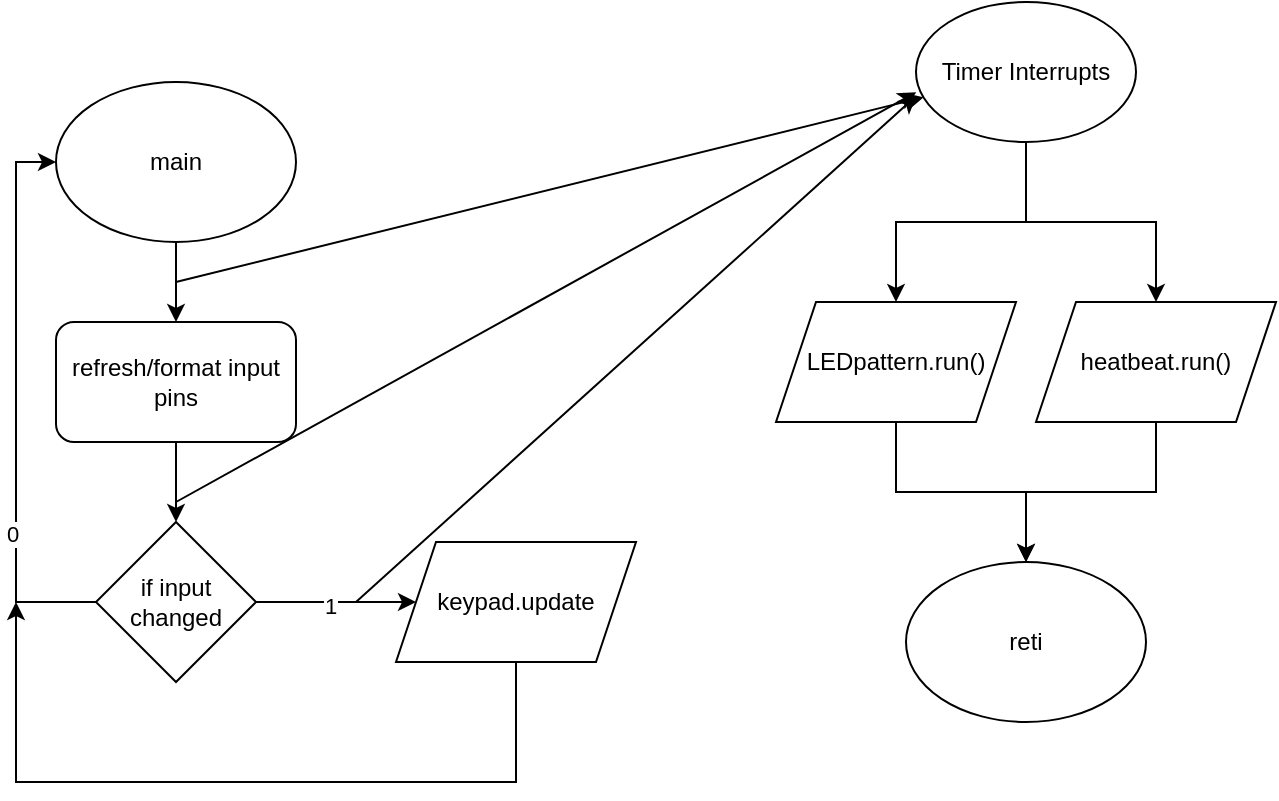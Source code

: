 <mxfile version="26.0.9" pages="5">
  <diagram id="V-HUIpXVoNAT7dUjfriR" name="MAIN">
    <mxGraphModel dx="1317" dy="957" grid="1" gridSize="10" guides="1" tooltips="1" connect="1" arrows="1" fold="1" page="1" pageScale="1" pageWidth="850" pageHeight="1100" math="0" shadow="0">
      <root>
        <mxCell id="0" />
        <mxCell id="1" parent="0" />
        <mxCell id="8yWRmHNCGHAe3YIgKVst-1" style="edgeStyle=orthogonalEdgeStyle;rounded=0;orthogonalLoop=1;jettySize=auto;html=1;entryX=0.5;entryY=0;entryDx=0;entryDy=0;" edge="1" parent="1" source="8yWRmHNCGHAe3YIgKVst-2" target="8yWRmHNCGHAe3YIgKVst-4">
          <mxGeometry relative="1" as="geometry">
            <mxPoint x="410" y="370" as="targetPoint" />
          </mxGeometry>
        </mxCell>
        <mxCell id="8yWRmHNCGHAe3YIgKVst-2" value="main" style="ellipse;whiteSpace=wrap;html=1;" vertex="1" parent="1">
          <mxGeometry x="350" y="210" width="120" height="80" as="geometry" />
        </mxCell>
        <mxCell id="8yWRmHNCGHAe3YIgKVst-3" style="edgeStyle=orthogonalEdgeStyle;rounded=0;orthogonalLoop=1;jettySize=auto;html=1;entryX=0.5;entryY=0;entryDx=0;entryDy=0;" edge="1" parent="1" source="8yWRmHNCGHAe3YIgKVst-4" target="8yWRmHNCGHAe3YIgKVst-9">
          <mxGeometry relative="1" as="geometry" />
        </mxCell>
        <mxCell id="8yWRmHNCGHAe3YIgKVst-4" value="refresh/format input pins" style="rounded=1;whiteSpace=wrap;html=1;" vertex="1" parent="1">
          <mxGeometry x="350" y="330" width="120" height="60" as="geometry" />
        </mxCell>
        <mxCell id="8yWRmHNCGHAe3YIgKVst-5" style="edgeStyle=orthogonalEdgeStyle;rounded=0;orthogonalLoop=1;jettySize=auto;html=1;" edge="1" parent="1" source="8yWRmHNCGHAe3YIgKVst-9" target="8yWRmHNCGHAe3YIgKVst-11">
          <mxGeometry relative="1" as="geometry" />
        </mxCell>
        <mxCell id="8yWRmHNCGHAe3YIgKVst-6" value="1" style="edgeLabel;html=1;align=center;verticalAlign=middle;resizable=0;points=[];" vertex="1" connectable="0" parent="8yWRmHNCGHAe3YIgKVst-5">
          <mxGeometry x="-0.089" y="-2" relative="1" as="geometry">
            <mxPoint as="offset" />
          </mxGeometry>
        </mxCell>
        <mxCell id="8yWRmHNCGHAe3YIgKVst-7" style="edgeStyle=orthogonalEdgeStyle;rounded=0;orthogonalLoop=1;jettySize=auto;html=1;entryX=0;entryY=0.5;entryDx=0;entryDy=0;" edge="1" parent="1" source="8yWRmHNCGHAe3YIgKVst-9" target="8yWRmHNCGHAe3YIgKVst-2">
          <mxGeometry relative="1" as="geometry">
            <Array as="points">
              <mxPoint x="330" y="470" />
              <mxPoint x="330" y="250" />
            </Array>
          </mxGeometry>
        </mxCell>
        <mxCell id="8yWRmHNCGHAe3YIgKVst-8" value="0" style="edgeLabel;html=1;align=center;verticalAlign=middle;resizable=0;points=[];" vertex="1" connectable="0" parent="8yWRmHNCGHAe3YIgKVst-7">
          <mxGeometry x="-0.468" y="2" relative="1" as="geometry">
            <mxPoint as="offset" />
          </mxGeometry>
        </mxCell>
        <mxCell id="8yWRmHNCGHAe3YIgKVst-9" value="if input changed" style="rhombus;whiteSpace=wrap;html=1;" vertex="1" parent="1">
          <mxGeometry x="370" y="430" width="80" height="80" as="geometry" />
        </mxCell>
        <mxCell id="8yWRmHNCGHAe3YIgKVst-10" style="edgeStyle=orthogonalEdgeStyle;rounded=0;orthogonalLoop=1;jettySize=auto;html=1;" edge="1" parent="1" source="8yWRmHNCGHAe3YIgKVst-11">
          <mxGeometry relative="1" as="geometry">
            <mxPoint x="330" y="470" as="targetPoint" />
            <Array as="points">
              <mxPoint x="580" y="560" />
              <mxPoint x="330" y="560" />
            </Array>
          </mxGeometry>
        </mxCell>
        <mxCell id="8yWRmHNCGHAe3YIgKVst-11" value="keypad.update" style="shape=parallelogram;perimeter=parallelogramPerimeter;whiteSpace=wrap;html=1;fixedSize=1;" vertex="1" parent="1">
          <mxGeometry x="520" y="440" width="120" height="60" as="geometry" />
        </mxCell>
        <mxCell id="8yWRmHNCGHAe3YIgKVst-12" style="rounded=0;orthogonalLoop=1;jettySize=auto;html=1;" edge="1" parent="1" target="8yWRmHNCGHAe3YIgKVst-16">
          <mxGeometry relative="1" as="geometry">
            <mxPoint x="410" y="310" as="sourcePoint" />
          </mxGeometry>
        </mxCell>
        <mxCell id="8yWRmHNCGHAe3YIgKVst-13" style="rounded=0;orthogonalLoop=1;jettySize=auto;html=1;entryX=0.001;entryY=0.645;entryDx=0;entryDy=0;entryPerimeter=0;" edge="1" parent="1" target="8yWRmHNCGHAe3YIgKVst-16">
          <mxGeometry relative="1" as="geometry">
            <mxPoint x="410" y="420" as="sourcePoint" />
          </mxGeometry>
        </mxCell>
        <mxCell id="8yWRmHNCGHAe3YIgKVst-14" style="rounded=0;orthogonalLoop=1;jettySize=auto;html=1;entryX=0.002;entryY=0.67;entryDx=0;entryDy=0;entryPerimeter=0;" edge="1" parent="1" target="8yWRmHNCGHAe3YIgKVst-16">
          <mxGeometry relative="1" as="geometry">
            <mxPoint x="500" y="470" as="sourcePoint" />
          </mxGeometry>
        </mxCell>
        <mxCell id="8yWRmHNCGHAe3YIgKVst-15" style="edgeStyle=orthogonalEdgeStyle;rounded=0;orthogonalLoop=1;jettySize=auto;html=1;entryX=0.5;entryY=0;entryDx=0;entryDy=0;" edge="1" parent="1" source="8yWRmHNCGHAe3YIgKVst-16" target="8yWRmHNCGHAe3YIgKVst-21">
          <mxGeometry relative="1" as="geometry" />
        </mxCell>
        <mxCell id="8yWRmHNCGHAe3YIgKVst-16" value="Timer Interrupts" style="ellipse;whiteSpace=wrap;html=1;" vertex="1" parent="1">
          <mxGeometry x="780" y="170" width="110" height="70" as="geometry" />
        </mxCell>
        <mxCell id="8yWRmHNCGHAe3YIgKVst-17" style="edgeStyle=orthogonalEdgeStyle;rounded=0;orthogonalLoop=1;jettySize=auto;html=1;" edge="1" parent="1" source="8yWRmHNCGHAe3YIgKVst-18" target="8yWRmHNCGHAe3YIgKVst-22">
          <mxGeometry relative="1" as="geometry" />
        </mxCell>
        <mxCell id="8yWRmHNCGHAe3YIgKVst-18" value="LEDpattern.run()" style="shape=parallelogram;perimeter=parallelogramPerimeter;whiteSpace=wrap;html=1;fixedSize=1;" vertex="1" parent="1">
          <mxGeometry x="710" y="320" width="120" height="60" as="geometry" />
        </mxCell>
        <mxCell id="8yWRmHNCGHAe3YIgKVst-19" style="edgeStyle=orthogonalEdgeStyle;rounded=0;orthogonalLoop=1;jettySize=auto;html=1;entryX=0.5;entryY=0;entryDx=0;entryDy=0;" edge="1" parent="1" source="8yWRmHNCGHAe3YIgKVst-16" target="8yWRmHNCGHAe3YIgKVst-18">
          <mxGeometry relative="1" as="geometry" />
        </mxCell>
        <mxCell id="8yWRmHNCGHAe3YIgKVst-20" style="edgeStyle=orthogonalEdgeStyle;rounded=0;orthogonalLoop=1;jettySize=auto;html=1;" edge="1" parent="1" source="8yWRmHNCGHAe3YIgKVst-21" target="8yWRmHNCGHAe3YIgKVst-22">
          <mxGeometry relative="1" as="geometry" />
        </mxCell>
        <mxCell id="8yWRmHNCGHAe3YIgKVst-21" value="heatbeat.run()" style="shape=parallelogram;perimeter=parallelogramPerimeter;whiteSpace=wrap;html=1;fixedSize=1;" vertex="1" parent="1">
          <mxGeometry x="840" y="320" width="120" height="60" as="geometry" />
        </mxCell>
        <mxCell id="8yWRmHNCGHAe3YIgKVst-22" value="reti" style="ellipse;whiteSpace=wrap;html=1;" vertex="1" parent="1">
          <mxGeometry x="775" y="450" width="120" height="80" as="geometry" />
        </mxCell>
      </root>
    </mxGraphModel>
  </diagram>
  <diagram name="Keypad" id="itfLD-6n6ICBp8Om0iNH">
    <mxGraphModel dx="1013" dy="736" grid="1" gridSize="10" guides="1" tooltips="1" connect="1" arrows="1" fold="1" page="1" pageScale="1" pageWidth="850" pageHeight="1100" math="0" shadow="0">
      <root>
        <mxCell id="0" />
        <mxCell id="1" parent="0" />
        <mxCell id="qDnunGxjtjicK0JczOKf-1" style="edgeStyle=orthogonalEdgeStyle;rounded=0;orthogonalLoop=1;jettySize=auto;html=1;entryX=0.5;entryY=0;entryDx=0;entryDy=0;" edge="1" parent="1" source="qDnunGxjtjicK0JczOKf-2">
          <mxGeometry relative="1" as="geometry">
            <mxPoint x="340" y="380" as="targetPoint" />
          </mxGeometry>
        </mxCell>
        <mxCell id="qDnunGxjtjicK0JczOKf-2" value="keypad_update" style="ellipse;whiteSpace=wrap;html=1;" vertex="1" parent="1">
          <mxGeometry x="280" y="260" width="120" height="80" as="geometry" />
        </mxCell>
        <mxCell id="qDnunGxjtjicK0JczOKf-3" value="keypad_init():&lt;div&gt;led_rgb_init()&lt;/div&gt;&lt;div&gt;led_array_init()&lt;/div&gt;&lt;div&gt;P2.1&lt;/div&gt;&lt;div&gt;P6.0&lt;/div&gt;&lt;div&gt;P6.1&lt;/div&gt;&lt;div&gt;P6.2&lt;/div&gt;&lt;div&gt;P6.3&lt;/div&gt;&lt;div&gt;P6.4&lt;/div&gt;&lt;div&gt;P3.7&lt;/div&gt;&lt;div&gt;P2.4&lt;/div&gt;" style="shape=document;whiteSpace=wrap;html=1;boundedLbl=1;" vertex="1" parent="1">
          <mxGeometry x="70" y="260" width="120" height="340" as="geometry" />
        </mxCell>
        <mxCell id="qDnunGxjtjicK0JczOKf-4" style="edgeStyle=orthogonalEdgeStyle;rounded=0;orthogonalLoop=1;jettySize=auto;html=1;exitX=1.005;exitY=0.119;exitDx=0;exitDy=0;exitPerimeter=0;" edge="1" parent="1" source="qDnunGxjtjicK0JczOKf-3" target="qDnunGxjtjicK0JczOKf-2">
          <mxGeometry relative="1" as="geometry" />
        </mxCell>
        <mxCell id="qDnunGxjtjicK0JczOKf-5" style="edgeStyle=orthogonalEdgeStyle;rounded=0;orthogonalLoop=1;jettySize=auto;html=1;" edge="1" parent="1" source="qDnunGxjtjicK0JczOKf-9" target="qDnunGxjtjicK0JczOKf-10">
          <mxGeometry relative="1" as="geometry">
            <mxPoint x="912.5" y="680" as="targetPoint" />
          </mxGeometry>
        </mxCell>
        <mxCell id="qDnunGxjtjicK0JczOKf-6" value="0" style="edgeLabel;html=1;align=center;verticalAlign=middle;resizable=0;points=[];" vertex="1" connectable="0" parent="qDnunGxjtjicK0JczOKf-5">
          <mxGeometry x="0.04" relative="1" as="geometry">
            <mxPoint as="offset" />
          </mxGeometry>
        </mxCell>
        <mxCell id="qDnunGxjtjicK0JczOKf-7" style="edgeStyle=orthogonalEdgeStyle;rounded=0;orthogonalLoop=1;jettySize=auto;html=1;" edge="1" parent="1" source="qDnunGxjtjicK0JczOKf-9" target="qDnunGxjtjicK0JczOKf-12">
          <mxGeometry relative="1" as="geometry" />
        </mxCell>
        <mxCell id="qDnunGxjtjicK0JczOKf-8" value="1" style="edgeLabel;html=1;align=center;verticalAlign=middle;resizable=0;points=[];" vertex="1" connectable="0" parent="qDnunGxjtjicK0JczOKf-7">
          <mxGeometry x="0.061" relative="1" as="geometry">
            <mxPoint as="offset" />
          </mxGeometry>
        </mxCell>
        <mxCell id="qDnunGxjtjicK0JczOKf-9" value="check if 4th logged&lt;div&gt;(4 digit)&lt;/div&gt;" style="rhombus;whiteSpace=wrap;html=1;" vertex="1" parent="1">
          <mxGeometry x="850" y="440" width="125" height="120" as="geometry" />
        </mxCell>
        <mxCell id="qDnunGxjtjicK0JczOKf-10" value="return" style="ellipse;whiteSpace=wrap;html=1;" vertex="1" parent="1">
          <mxGeometry x="852.5" y="740" width="120" height="80" as="geometry" />
        </mxCell>
        <mxCell id="qDnunGxjtjicK0JczOKf-11" style="edgeStyle=orthogonalEdgeStyle;rounded=0;orthogonalLoop=1;jettySize=auto;html=1;entryX=0.5;entryY=0;entryDx=0;entryDy=0;" edge="1" parent="1" source="qDnunGxjtjicK0JczOKf-12" target="qDnunGxjtjicK0JczOKf-16">
          <mxGeometry relative="1" as="geometry" />
        </mxCell>
        <mxCell id="qDnunGxjtjicK0JczOKf-12" value="keypad_validate" style="shape=parallelogram;perimeter=parallelogramPerimeter;whiteSpace=wrap;html=1;fixedSize=1;" vertex="1" parent="1">
          <mxGeometry x="1022.5" y="470" width="120" height="60" as="geometry" />
        </mxCell>
        <mxCell id="qDnunGxjtjicK0JczOKf-13" style="edgeStyle=orthogonalEdgeStyle;rounded=0;orthogonalLoop=1;jettySize=auto;html=1;entryX=1;entryY=0.5;entryDx=0;entryDy=0;" edge="1" parent="1" source="qDnunGxjtjicK0JczOKf-16" target="qDnunGxjtjicK0JczOKf-10">
          <mxGeometry relative="1" as="geometry">
            <Array as="points">
              <mxPoint x="1083" y="780" />
            </Array>
          </mxGeometry>
        </mxCell>
        <mxCell id="qDnunGxjtjicK0JczOKf-14" value="0" style="edgeLabel;html=1;align=center;verticalAlign=middle;resizable=0;points=[];" vertex="1" connectable="0" parent="qDnunGxjtjicK0JczOKf-13">
          <mxGeometry x="-0.629" y="2" relative="1" as="geometry">
            <mxPoint as="offset" />
          </mxGeometry>
        </mxCell>
        <mxCell id="qDnunGxjtjicK0JczOKf-15" style="edgeStyle=orthogonalEdgeStyle;rounded=0;orthogonalLoop=1;jettySize=auto;html=1;entryX=0.5;entryY=0;entryDx=0;entryDy=0;" edge="1" parent="1" source="qDnunGxjtjicK0JczOKf-16" target="qDnunGxjtjicK0JczOKf-32">
          <mxGeometry relative="1" as="geometry" />
        </mxCell>
        <mxCell id="qDnunGxjtjicK0JczOKf-16" value="check returned value" style="rhombus;whiteSpace=wrap;html=1;" vertex="1" parent="1">
          <mxGeometry x="1027.5" y="570" width="110" height="110" as="geometry" />
        </mxCell>
        <mxCell id="qDnunGxjtjicK0JczOKf-17" style="edgeStyle=orthogonalEdgeStyle;rounded=0;orthogonalLoop=1;jettySize=auto;html=1;" edge="1" parent="1" source="qDnunGxjtjicK0JczOKf-21" target="qDnunGxjtjicK0JczOKf-23">
          <mxGeometry relative="1" as="geometry" />
        </mxCell>
        <mxCell id="qDnunGxjtjicK0JczOKf-18" value="0" style="edgeLabel;html=1;align=center;verticalAlign=middle;resizable=0;points=[];" vertex="1" connectable="0" parent="qDnunGxjtjicK0JczOKf-17">
          <mxGeometry x="-0.161" relative="1" as="geometry">
            <mxPoint x="1" as="offset" />
          </mxGeometry>
        </mxCell>
        <mxCell id="qDnunGxjtjicK0JczOKf-19" style="edgeStyle=orthogonalEdgeStyle;rounded=0;orthogonalLoop=1;jettySize=auto;html=1;" edge="1" parent="1" source="qDnunGxjtjicK0JczOKf-21">
          <mxGeometry relative="1" as="geometry">
            <mxPoint x="340" y="540" as="targetPoint" />
          </mxGeometry>
        </mxCell>
        <mxCell id="qDnunGxjtjicK0JczOKf-20" value="1" style="edgeLabel;html=1;align=center;verticalAlign=middle;resizable=0;points=[];" vertex="1" connectable="0" parent="qDnunGxjtjicK0JczOKf-19">
          <mxGeometry x="-0.233" y="-1" relative="1" as="geometry">
            <mxPoint as="offset" />
          </mxGeometry>
        </mxCell>
        <mxCell id="qDnunGxjtjicK0JczOKf-21" value="check if unlocked" style="rhombus;whiteSpace=wrap;html=1;" vertex="1" parent="1">
          <mxGeometry x="277.5" y="380" width="125" height="120" as="geometry" />
        </mxCell>
        <mxCell id="qDnunGxjtjicK0JczOKf-22" style="edgeStyle=orthogonalEdgeStyle;rounded=0;orthogonalLoop=1;jettySize=auto;html=1;entryX=0.5;entryY=0;entryDx=0;entryDy=0;" edge="1" parent="1" source="qDnunGxjtjicK0JczOKf-23" target="qDnunGxjtjicK0JczOKf-26">
          <mxGeometry relative="1" as="geometry" />
        </mxCell>
        <mxCell id="qDnunGxjtjicK0JczOKf-23" value="keypad_log_input" style="shape=parallelogram;perimeter=parallelogramPerimeter;whiteSpace=wrap;html=1;fixedSize=1;" vertex="1" parent="1">
          <mxGeometry x="550" y="410" width="140" height="60" as="geometry" />
        </mxCell>
        <mxCell id="qDnunGxjtjicK0JczOKf-24" style="edgeStyle=orthogonalEdgeStyle;rounded=0;orthogonalLoop=1;jettySize=auto;html=1;entryX=0.5;entryY=1;entryDx=0;entryDy=0;" edge="1" parent="1" source="qDnunGxjtjicK0JczOKf-25" target="qDnunGxjtjicK0JczOKf-26">
          <mxGeometry relative="1" as="geometry" />
        </mxCell>
        <mxCell id="qDnunGxjtjicK0JczOKf-25" value="keypad_set_pattern" style="shape=parallelogram;perimeter=parallelogramPerimeter;whiteSpace=wrap;html=1;fixedSize=1;" vertex="1" parent="1">
          <mxGeometry x="270" y="710" width="140" height="60" as="geometry" />
        </mxCell>
        <mxCell id="qDnunGxjtjicK0JczOKf-26" value="return" style="ellipse;whiteSpace=wrap;html=1;" vertex="1" parent="1">
          <mxGeometry x="560" y="560" width="120" height="80" as="geometry" />
        </mxCell>
        <mxCell id="qDnunGxjtjicK0JczOKf-27" style="edgeStyle=orthogonalEdgeStyle;rounded=0;orthogonalLoop=1;jettySize=auto;html=1;entryX=0.5;entryY=0;entryDx=0;entryDy=0;" edge="1" parent="1" source="qDnunGxjtjicK0JczOKf-28" target="qDnunGxjtjicK0JczOKf-30">
          <mxGeometry relative="1" as="geometry" />
        </mxCell>
        <mxCell id="qDnunGxjtjicK0JczOKf-28" value="keypad_log_input" style="ellipse;whiteSpace=wrap;html=1;" vertex="1" parent="1">
          <mxGeometry x="852.5" y="200" width="120" height="80" as="geometry" />
        </mxCell>
        <mxCell id="qDnunGxjtjicK0JczOKf-29" style="edgeStyle=orthogonalEdgeStyle;rounded=0;orthogonalLoop=1;jettySize=auto;html=1;entryX=0.5;entryY=0;entryDx=0;entryDy=0;" edge="1" parent="1" source="qDnunGxjtjicK0JczOKf-30" target="qDnunGxjtjicK0JczOKf-9">
          <mxGeometry relative="1" as="geometry" />
        </mxCell>
        <mxCell id="qDnunGxjtjicK0JczOKf-30" value="append to log variable" style="rounded=1;whiteSpace=wrap;html=1;" vertex="1" parent="1">
          <mxGeometry x="852.5" y="330" width="120" height="60" as="geometry" />
        </mxCell>
        <mxCell id="qDnunGxjtjicK0JczOKf-31" style="edgeStyle=orthogonalEdgeStyle;rounded=0;orthogonalLoop=1;jettySize=auto;html=1;entryX=1;entryY=0.5;entryDx=0;entryDy=0;" edge="1" parent="1" source="qDnunGxjtjicK0JczOKf-32" target="qDnunGxjtjicK0JczOKf-10">
          <mxGeometry relative="1" as="geometry">
            <mxPoint x="1090" y="780" as="targetPoint" />
            <Array as="points">
              <mxPoint x="1198" y="780" />
            </Array>
          </mxGeometry>
        </mxCell>
        <mxCell id="qDnunGxjtjicK0JczOKf-32" value="unlock" style="rounded=1;whiteSpace=wrap;html=1;" vertex="1" parent="1">
          <mxGeometry x="1138" y="700" width="120" height="60" as="geometry" />
        </mxCell>
        <mxCell id="qDnunGxjtjicK0JczOKf-35" style="edgeStyle=orthogonalEdgeStyle;rounded=0;orthogonalLoop=1;jettySize=auto;html=1;entryX=0;entryY=0.5;entryDx=0;entryDy=0;" edge="1" parent="1" source="qDnunGxjtjicK0JczOKf-39" target="qDnunGxjtjicK0JczOKf-41">
          <mxGeometry relative="1" as="geometry" />
        </mxCell>
        <mxCell id="qDnunGxjtjicK0JczOKf-36" value="1" style="edgeLabel;html=1;align=center;verticalAlign=middle;resizable=0;points=[];" vertex="1" connectable="0" parent="qDnunGxjtjicK0JczOKf-35">
          <mxGeometry x="-0.137" relative="1" as="geometry">
            <mxPoint as="offset" />
          </mxGeometry>
        </mxCell>
        <mxCell id="qDnunGxjtjicK0JczOKf-37" style="edgeStyle=orthogonalEdgeStyle;rounded=0;orthogonalLoop=1;jettySize=auto;html=1;entryX=0.5;entryY=0;entryDx=0;entryDy=0;" edge="1" parent="1" source="qDnunGxjtjicK0JczOKf-39" target="qDnunGxjtjicK0JczOKf-25">
          <mxGeometry relative="1" as="geometry" />
        </mxCell>
        <mxCell id="qDnunGxjtjicK0JczOKf-38" value="0" style="edgeLabel;html=1;align=center;verticalAlign=middle;resizable=0;points=[];" vertex="1" connectable="0" parent="qDnunGxjtjicK0JczOKf-37">
          <mxGeometry x="-0.08" y="-1" relative="1" as="geometry">
            <mxPoint as="offset" />
          </mxGeometry>
        </mxCell>
        <mxCell id="qDnunGxjtjicK0JczOKf-39" value="check if input == &#39;D&#39;" style="rhombus;whiteSpace=wrap;html=1;" vertex="1" parent="1">
          <mxGeometry x="277.5" y="540" width="125" height="120" as="geometry" />
        </mxCell>
        <mxCell id="qDnunGxjtjicK0JczOKf-40" style="edgeStyle=orthogonalEdgeStyle;rounded=0;orthogonalLoop=1;jettySize=auto;html=1;entryX=0;entryY=0.5;entryDx=0;entryDy=0;" edge="1" parent="1" source="qDnunGxjtjicK0JczOKf-41" target="qDnunGxjtjicK0JczOKf-26">
          <mxGeometry relative="1" as="geometry" />
        </mxCell>
        <mxCell id="qDnunGxjtjicK0JczOKf-41" value="lock" style="rounded=1;whiteSpace=wrap;html=1;" vertex="1" parent="1">
          <mxGeometry x="450" y="570" width="65" height="60" as="geometry" />
        </mxCell>
      </root>
    </mxGraphModel>
  </diagram>
  <diagram id="jgpjLq3LpPd_nefZWUej" name="Heartbeat">
    <mxGraphModel dx="1317" dy="957" grid="1" gridSize="10" guides="1" tooltips="1" connect="1" arrows="1" fold="1" page="1" pageScale="1" pageWidth="850" pageHeight="1100" math="0" shadow="0">
      <root>
        <mxCell id="0" />
        <mxCell id="1" parent="0" />
        <mxCell id="3qRw8UAq92WdamfLbFFM-1" style="edgeStyle=orthogonalEdgeStyle;rounded=0;orthogonalLoop=1;jettySize=auto;html=1;entryX=0.5;entryY=0;entryDx=0;entryDy=0;" edge="1" parent="1" source="3qRw8UAq92WdamfLbFFM-2">
          <mxGeometry relative="1" as="geometry">
            <mxPoint x="440" y="390" as="targetPoint" />
          </mxGeometry>
        </mxCell>
        <mxCell id="3qRw8UAq92WdamfLbFFM-2" value="heartbeat_timer" style="ellipse;whiteSpace=wrap;html=1;" vertex="1" parent="1">
          <mxGeometry x="380" y="270" width="120" height="80" as="geometry" />
        </mxCell>
        <mxCell id="3qRw8UAq92WdamfLbFFM-3" style="edgeStyle=orthogonalEdgeStyle;rounded=0;orthogonalLoop=1;jettySize=auto;html=1;entryX=0.5;entryY=0;entryDx=0;entryDy=0;" edge="1" parent="1" target="3qRw8UAq92WdamfLbFFM-4">
          <mxGeometry relative="1" as="geometry">
            <mxPoint x="440" y="450" as="sourcePoint" />
          </mxGeometry>
        </mxCell>
        <mxCell id="3qRw8UAq92WdamfLbFFM-4" value="Return" style="ellipse;whiteSpace=wrap;html=1;" vertex="1" parent="1">
          <mxGeometry x="380" y="490" width="120" height="80" as="geometry" />
        </mxCell>
        <mxCell id="3qRw8UAq92WdamfLbFFM-5" style="edgeStyle=orthogonalEdgeStyle;rounded=0;orthogonalLoop=1;jettySize=auto;html=1;entryX=0;entryY=0.5;entryDx=0;entryDy=0;exitX=0.985;exitY=0.4;exitDx=0;exitDy=0;exitPerimeter=0;" edge="1" parent="1" source="3qRw8UAq92WdamfLbFFM-6" target="3qRw8UAq92WdamfLbFFM-2">
          <mxGeometry relative="1" as="geometry" />
        </mxCell>
        <mxCell id="3qRw8UAq92WdamfLbFFM-6" value="&lt;div&gt;heartbeat_init():&lt;/div&gt;P6.6 OUT&lt;div&gt;TB1CCR0 = 1s&lt;br&gt;&lt;/div&gt;" style="shape=document;whiteSpace=wrap;html=1;boundedLbl=1;" vertex="1" parent="1">
          <mxGeometry x="180" y="270" width="120" height="100" as="geometry" />
        </mxCell>
        <mxCell id="3qRw8UAq92WdamfLbFFM-7" style="edgeStyle=orthogonalEdgeStyle;rounded=0;orthogonalLoop=1;jettySize=auto;html=1;entryX=0;entryY=0.5;entryDx=0;entryDy=0;" edge="1" parent="1" source="3qRw8UAq92WdamfLbFFM-8" target="3qRw8UAq92WdamfLbFFM-10">
          <mxGeometry relative="1" as="geometry" />
        </mxCell>
        <mxCell id="3qRw8UAq92WdamfLbFFM-8" value="heartbeat_run()" style="shape=parallelogram;perimeter=parallelogramPerimeter;whiteSpace=wrap;html=1;fixedSize=1;" vertex="1" parent="1">
          <mxGeometry x="380" y="390" width="120" height="60" as="geometry" />
        </mxCell>
        <mxCell id="3qRw8UAq92WdamfLbFFM-9" style="edgeStyle=orthogonalEdgeStyle;rounded=0;orthogonalLoop=1;jettySize=auto;html=1;entryX=0.5;entryY=0;entryDx=0;entryDy=0;" edge="1" parent="1" source="3qRw8UAq92WdamfLbFFM-10" target="3qRw8UAq92WdamfLbFFM-11">
          <mxGeometry relative="1" as="geometry" />
        </mxCell>
        <mxCell id="3qRw8UAq92WdamfLbFFM-10" value="heartbeat_run" style="ellipse;whiteSpace=wrap;html=1;" vertex="1" parent="1">
          <mxGeometry x="620" y="270" width="120" height="80" as="geometry" />
        </mxCell>
        <mxCell id="3qRw8UAq92WdamfLbFFM-11" value="xor P6.6" style="rounded=1;whiteSpace=wrap;html=1;" vertex="1" parent="1">
          <mxGeometry x="620" y="380" width="120" height="60" as="geometry" />
        </mxCell>
        <mxCell id="3qRw8UAq92WdamfLbFFM-12" style="edgeStyle=orthogonalEdgeStyle;rounded=0;orthogonalLoop=1;jettySize=auto;html=1;entryX=0.5;entryY=0;entryDx=0;entryDy=0;" edge="1" parent="1" target="3qRw8UAq92WdamfLbFFM-13">
          <mxGeometry relative="1" as="geometry">
            <mxPoint x="680" y="440" as="sourcePoint" />
          </mxGeometry>
        </mxCell>
        <mxCell id="3qRw8UAq92WdamfLbFFM-13" value="Return" style="ellipse;whiteSpace=wrap;html=1;" vertex="1" parent="1">
          <mxGeometry x="620" y="480" width="120" height="80" as="geometry" />
        </mxCell>
      </root>
    </mxGraphModel>
  </diagram>
  <diagram id="HHGhsxDavThJ9KjUfUX2" name="LEDarray">
    <mxGraphModel dx="2167" dy="957" grid="1" gridSize="10" guides="1" tooltips="1" connect="1" arrows="1" fold="1" page="1" pageScale="1" pageWidth="850" pageHeight="1100" math="0" shadow="0">
      <root>
        <mxCell id="0" />
        <mxCell id="1" parent="0" />
        <mxCell id="hqW4MYml1YbkXaqbCflf-1" style="edgeStyle=orthogonalEdgeStyle;rounded=0;orthogonalLoop=1;jettySize=auto;html=1;entryX=0.5;entryY=0;entryDx=0;entryDy=0;" edge="1" parent="1" source="hqW4MYml1YbkXaqbCflf-2">
          <mxGeometry relative="1" as="geometry">
            <mxPoint x="-485" y="340" as="targetPoint" />
          </mxGeometry>
        </mxCell>
        <mxCell id="hqW4MYml1YbkXaqbCflf-2" value="LEDarray_set_pattern" style="ellipse;whiteSpace=wrap;html=1;" vertex="1" parent="1">
          <mxGeometry x="-545" y="200" width="120" height="80" as="geometry" />
        </mxCell>
        <mxCell id="hqW4MYml1YbkXaqbCflf-3" style="edgeStyle=orthogonalEdgeStyle;rounded=0;orthogonalLoop=1;jettySize=auto;html=1;" edge="1" parent="1" source="hqW4MYml1YbkXaqbCflf-7" target="hqW4MYml1YbkXaqbCflf-9">
          <mxGeometry relative="1" as="geometry" />
        </mxCell>
        <mxCell id="hqW4MYml1YbkXaqbCflf-4" value="1" style="edgeLabel;html=1;align=center;verticalAlign=middle;resizable=0;points=[];" vertex="1" connectable="0" parent="hqW4MYml1YbkXaqbCflf-3">
          <mxGeometry x="-0.103" y="-2" relative="1" as="geometry">
            <mxPoint as="offset" />
          </mxGeometry>
        </mxCell>
        <mxCell id="hqW4MYml1YbkXaqbCflf-5" style="edgeStyle=orthogonalEdgeStyle;rounded=0;orthogonalLoop=1;jettySize=auto;html=1;" edge="1" parent="1" source="hqW4MYml1YbkXaqbCflf-7">
          <mxGeometry relative="1" as="geometry">
            <mxPoint x="-485" y="510" as="targetPoint" />
          </mxGeometry>
        </mxCell>
        <mxCell id="hqW4MYml1YbkXaqbCflf-6" value="0" style="edgeLabel;html=1;align=center;verticalAlign=middle;resizable=0;points=[];" vertex="1" connectable="0" parent="hqW4MYml1YbkXaqbCflf-5">
          <mxGeometry x="-0.129" y="-3" relative="1" as="geometry">
            <mxPoint as="offset" />
          </mxGeometry>
        </mxCell>
        <mxCell id="hqW4MYml1YbkXaqbCflf-7" value="case 0" style="rhombus;whiteSpace=wrap;html=1;" vertex="1" parent="1">
          <mxGeometry x="-547.5" y="340" width="125" height="120" as="geometry" />
        </mxCell>
        <mxCell id="hqW4MYml1YbkXaqbCflf-8" style="edgeStyle=orthogonalEdgeStyle;rounded=0;orthogonalLoop=1;jettySize=auto;html=1;entryX=1;entryY=0.5;entryDx=0;entryDy=0;" edge="1" parent="1" source="hqW4MYml1YbkXaqbCflf-9" target="hqW4MYml1YbkXaqbCflf-22">
          <mxGeometry relative="1" as="geometry">
            <Array as="points">
              <mxPoint x="-200" y="400" />
              <mxPoint x="-200" y="890" />
            </Array>
          </mxGeometry>
        </mxCell>
        <mxCell id="hqW4MYml1YbkXaqbCflf-9" value="led_array_pattern0" style="shape=parallelogram;perimeter=parallelogramPerimeter;whiteSpace=wrap;html=1;fixedSize=1;" vertex="1" parent="1">
          <mxGeometry x="-360" y="370" width="140" height="60" as="geometry" />
        </mxCell>
        <mxCell id="hqW4MYml1YbkXaqbCflf-10" style="edgeStyle=orthogonalEdgeStyle;rounded=0;orthogonalLoop=1;jettySize=auto;html=1;" edge="1" parent="1" source="hqW4MYml1YbkXaqbCflf-14" target="hqW4MYml1YbkXaqbCflf-16">
          <mxGeometry relative="1" as="geometry" />
        </mxCell>
        <mxCell id="hqW4MYml1YbkXaqbCflf-11" value="1" style="edgeLabel;html=1;align=center;verticalAlign=middle;resizable=0;points=[];" vertex="1" connectable="0" parent="hqW4MYml1YbkXaqbCflf-10">
          <mxGeometry x="-0.103" y="-2" relative="1" as="geometry">
            <mxPoint as="offset" />
          </mxGeometry>
        </mxCell>
        <mxCell id="hqW4MYml1YbkXaqbCflf-12" style="edgeStyle=orthogonalEdgeStyle;rounded=0;orthogonalLoop=1;jettySize=auto;html=1;" edge="1" parent="1" source="hqW4MYml1YbkXaqbCflf-14">
          <mxGeometry relative="1" as="geometry">
            <mxPoint x="-485" y="680" as="targetPoint" />
          </mxGeometry>
        </mxCell>
        <mxCell id="hqW4MYml1YbkXaqbCflf-13" value="0" style="edgeLabel;html=1;align=center;verticalAlign=middle;resizable=0;points=[];" vertex="1" connectable="0" parent="hqW4MYml1YbkXaqbCflf-12">
          <mxGeometry x="-0.129" y="-3" relative="1" as="geometry">
            <mxPoint as="offset" />
          </mxGeometry>
        </mxCell>
        <mxCell id="hqW4MYml1YbkXaqbCflf-14" value="case 1" style="rhombus;whiteSpace=wrap;html=1;" vertex="1" parent="1">
          <mxGeometry x="-547.5" y="510" width="125" height="120" as="geometry" />
        </mxCell>
        <mxCell id="hqW4MYml1YbkXaqbCflf-15" style="edgeStyle=orthogonalEdgeStyle;rounded=0;orthogonalLoop=1;jettySize=auto;html=1;exitX=1;exitY=0.5;exitDx=0;exitDy=0;entryX=1;entryY=0.5;entryDx=0;entryDy=0;" edge="1" parent="1" source="hqW4MYml1YbkXaqbCflf-16" target="hqW4MYml1YbkXaqbCflf-22">
          <mxGeometry relative="1" as="geometry">
            <Array as="points">
              <mxPoint x="-200" y="570" />
              <mxPoint x="-200" y="890" />
            </Array>
          </mxGeometry>
        </mxCell>
        <mxCell id="hqW4MYml1YbkXaqbCflf-16" value="led_array_pattern1" style="shape=parallelogram;perimeter=parallelogramPerimeter;whiteSpace=wrap;html=1;fixedSize=1;" vertex="1" parent="1">
          <mxGeometry x="-360" y="540" width="140" height="60" as="geometry" />
        </mxCell>
        <mxCell id="hqW4MYml1YbkXaqbCflf-17" style="edgeStyle=orthogonalEdgeStyle;rounded=0;orthogonalLoop=1;jettySize=auto;html=1;entryX=0.5;entryY=0;entryDx=0;entryDy=0;" edge="1" parent="1" source="hqW4MYml1YbkXaqbCflf-21" target="hqW4MYml1YbkXaqbCflf-22">
          <mxGeometry relative="1" as="geometry" />
        </mxCell>
        <mxCell id="hqW4MYml1YbkXaqbCflf-18" value="0" style="edgeLabel;html=1;align=center;verticalAlign=middle;resizable=0;points=[];" vertex="1" connectable="0" parent="hqW4MYml1YbkXaqbCflf-17">
          <mxGeometry x="0.022" y="-2" relative="1" as="geometry">
            <mxPoint as="offset" />
          </mxGeometry>
        </mxCell>
        <mxCell id="hqW4MYml1YbkXaqbCflf-19" style="edgeStyle=orthogonalEdgeStyle;rounded=0;orthogonalLoop=1;jettySize=auto;html=1;" edge="1" parent="1" source="hqW4MYml1YbkXaqbCflf-21" target="hqW4MYml1YbkXaqbCflf-24">
          <mxGeometry relative="1" as="geometry" />
        </mxCell>
        <mxCell id="hqW4MYml1YbkXaqbCflf-20" value="1" style="edgeLabel;html=1;align=center;verticalAlign=middle;resizable=0;points=[];" vertex="1" connectable="0" parent="hqW4MYml1YbkXaqbCflf-19">
          <mxGeometry x="0.011" relative="1" as="geometry">
            <mxPoint as="offset" />
          </mxGeometry>
        </mxCell>
        <mxCell id="hqW4MYml1YbkXaqbCflf-21" value="etc." style="whiteSpace=wrap;html=1;aspect=fixed;" vertex="1" parent="1">
          <mxGeometry x="-525" y="680" width="80" height="80" as="geometry" />
        </mxCell>
        <mxCell id="hqW4MYml1YbkXaqbCflf-22" value="return" style="ellipse;whiteSpace=wrap;html=1;" vertex="1" parent="1">
          <mxGeometry x="-545" y="850" width="120" height="80" as="geometry" />
        </mxCell>
        <mxCell id="hqW4MYml1YbkXaqbCflf-23" style="edgeStyle=orthogonalEdgeStyle;rounded=0;orthogonalLoop=1;jettySize=auto;html=1;entryX=1;entryY=0.5;entryDx=0;entryDy=0;" edge="1" parent="1" source="hqW4MYml1YbkXaqbCflf-24" target="hqW4MYml1YbkXaqbCflf-22">
          <mxGeometry relative="1" as="geometry">
            <Array as="points">
              <mxPoint x="-200" y="720" />
              <mxPoint x="-200" y="890" />
            </Array>
          </mxGeometry>
        </mxCell>
        <mxCell id="hqW4MYml1YbkXaqbCflf-24" value="led_array_patternN" style="shape=parallelogram;perimeter=parallelogramPerimeter;whiteSpace=wrap;html=1;fixedSize=1;" vertex="1" parent="1">
          <mxGeometry x="-360" y="690" width="140" height="60" as="geometry" />
        </mxCell>
      </root>
    </mxGraphModel>
  </diagram>
  <diagram id="YRMjoqLrxBiGoT16hZM8" name="LCD">
    <mxGraphModel dx="1317" dy="957" grid="1" gridSize="10" guides="1" tooltips="1" connect="1" arrows="1" fold="1" page="1" pageScale="1" pageWidth="850" pageHeight="1100" math="0" shadow="0">
      <root>
        <mxCell id="0" />
        <mxCell id="1" parent="0" />
      </root>
    </mxGraphModel>
  </diagram>
</mxfile>
